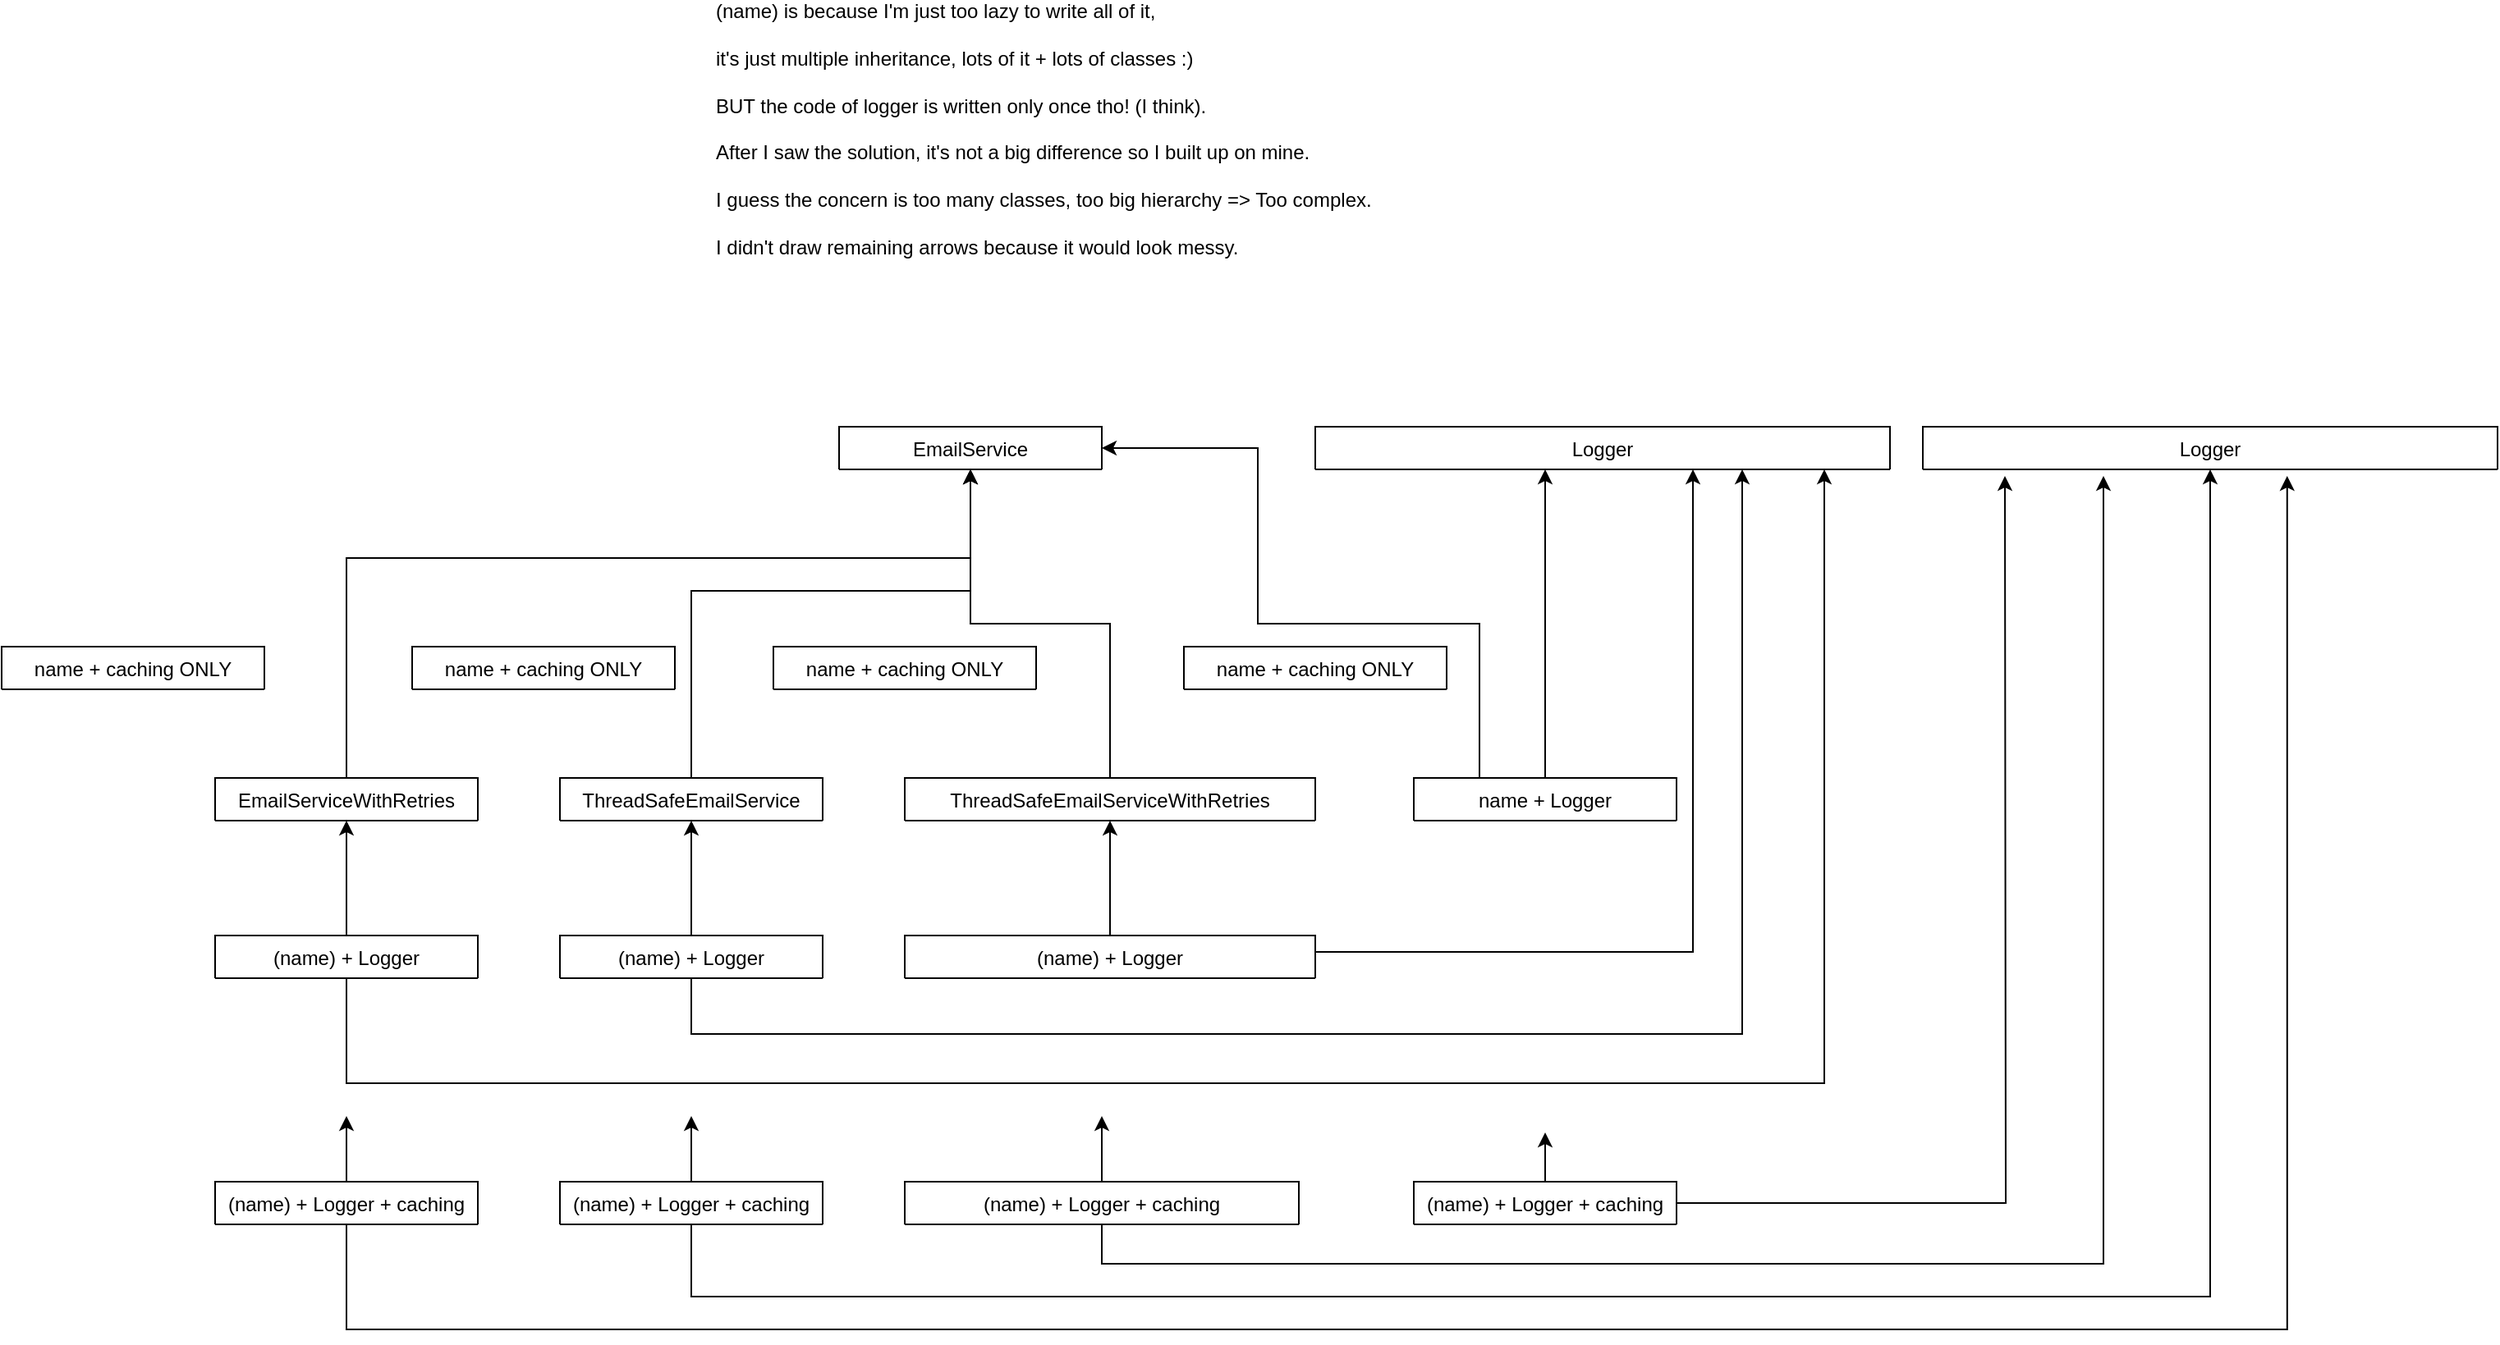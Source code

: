 <mxfile version="16.5.6" type="device"><diagram id="C5RBs43oDa-KdzZeNtuy" name="Page-1"><mxGraphModel dx="1221" dy="644" grid="1" gridSize="10" guides="1" tooltips="1" connect="1" arrows="1" fold="1" page="1" pageScale="1" pageWidth="1169" pageHeight="827" math="0" shadow="0"><root><mxCell id="WIyWlLk6GJQsqaUBKTNV-0"/><mxCell id="WIyWlLk6GJQsqaUBKTNV-1" parent="WIyWlLk6GJQsqaUBKTNV-0"/><mxCell id="zkfFHV4jXpPFQw0GAbJ--6" value="EmailService" style="swimlane;fontStyle=0;align=center;verticalAlign=top;childLayout=stackLayout;horizontal=1;startSize=26;horizontalStack=0;resizeParent=1;resizeLast=0;collapsible=1;marginBottom=0;rounded=0;shadow=0;strokeWidth=1;" parent="WIyWlLk6GJQsqaUBKTNV-1" vertex="1" collapsed="1"><mxGeometry x="520" y="280" width="160" height="26" as="geometry"><mxRectangle x="250" y="100" width="160" height="40" as="alternateBounds"/></mxGeometry></mxCell><mxCell id="zkfFHV4jXpPFQw0GAbJ--9" value="" style="line;html=1;strokeWidth=1;align=left;verticalAlign=middle;spacingTop=-1;spacingLeft=3;spacingRight=3;rotatable=0;labelPosition=right;points=[];portConstraint=eastwest;" parent="zkfFHV4jXpPFQw0GAbJ--6" vertex="1"><mxGeometry y="26" width="160" height="8" as="geometry"/></mxCell><mxCell id="B_5WjRlkS3cYb_BzuzLG-29" style="edgeStyle=orthogonalEdgeStyle;rounded=0;orthogonalLoop=1;jettySize=auto;html=1;entryX=0.5;entryY=1;entryDx=0;entryDy=0;" edge="1" parent="WIyWlLk6GJQsqaUBKTNV-1" source="B_5WjRlkS3cYb_BzuzLG-0" target="zkfFHV4jXpPFQw0GAbJ--6"><mxGeometry relative="1" as="geometry"><Array as="points"><mxPoint x="220" y="360"/><mxPoint x="600" y="360"/></Array></mxGeometry></mxCell><mxCell id="B_5WjRlkS3cYb_BzuzLG-0" value="EmailServiceWithRetries" style="swimlane;fontStyle=0;align=center;verticalAlign=top;childLayout=stackLayout;horizontal=1;startSize=26;horizontalStack=0;resizeParent=1;resizeLast=0;collapsible=1;marginBottom=0;rounded=0;shadow=0;strokeWidth=1;" vertex="1" collapsed="1" parent="WIyWlLk6GJQsqaUBKTNV-1"><mxGeometry x="140" y="494" width="160" height="26" as="geometry"><mxRectangle x="250" y="100" width="160" height="40" as="alternateBounds"/></mxGeometry></mxCell><mxCell id="B_5WjRlkS3cYb_BzuzLG-1" value="" style="line;html=1;strokeWidth=1;align=left;verticalAlign=middle;spacingTop=-1;spacingLeft=3;spacingRight=3;rotatable=0;labelPosition=right;points=[];portConstraint=eastwest;" vertex="1" parent="B_5WjRlkS3cYb_BzuzLG-0"><mxGeometry y="26" width="160" height="8" as="geometry"/></mxCell><mxCell id="B_5WjRlkS3cYb_BzuzLG-30" style="edgeStyle=orthogonalEdgeStyle;rounded=0;orthogonalLoop=1;jettySize=auto;html=1;entryX=0.5;entryY=1;entryDx=0;entryDy=0;" edge="1" parent="WIyWlLk6GJQsqaUBKTNV-1" source="B_5WjRlkS3cYb_BzuzLG-2" target="zkfFHV4jXpPFQw0GAbJ--6"><mxGeometry relative="1" as="geometry"><Array as="points"><mxPoint x="430" y="380"/><mxPoint x="600" y="380"/></Array></mxGeometry></mxCell><mxCell id="B_5WjRlkS3cYb_BzuzLG-2" value="ThreadSafeEmailService&#10;" style="swimlane;fontStyle=0;align=center;verticalAlign=top;childLayout=stackLayout;horizontal=1;startSize=26;horizontalStack=0;resizeParent=1;resizeLast=0;collapsible=1;marginBottom=0;rounded=0;shadow=0;strokeWidth=1;" vertex="1" collapsed="1" parent="WIyWlLk6GJQsqaUBKTNV-1"><mxGeometry x="350" y="494" width="160" height="26" as="geometry"><mxRectangle x="250" y="100" width="160" height="40" as="alternateBounds"/></mxGeometry></mxCell><mxCell id="B_5WjRlkS3cYb_BzuzLG-3" value="" style="line;html=1;strokeWidth=1;align=left;verticalAlign=middle;spacingTop=-1;spacingLeft=3;spacingRight=3;rotatable=0;labelPosition=right;points=[];portConstraint=eastwest;" vertex="1" parent="B_5WjRlkS3cYb_BzuzLG-2"><mxGeometry y="26" width="160" height="8" as="geometry"/></mxCell><mxCell id="B_5WjRlkS3cYb_BzuzLG-33" style="edgeStyle=orthogonalEdgeStyle;rounded=0;orthogonalLoop=1;jettySize=auto;html=1;entryX=0.5;entryY=1;entryDx=0;entryDy=0;" edge="1" parent="WIyWlLk6GJQsqaUBKTNV-1" source="B_5WjRlkS3cYb_BzuzLG-4" target="zkfFHV4jXpPFQw0GAbJ--6"><mxGeometry relative="1" as="geometry"/></mxCell><mxCell id="B_5WjRlkS3cYb_BzuzLG-4" value="ThreadSafeEmailServiceWithRetries" style="swimlane;fontStyle=0;align=center;verticalAlign=top;childLayout=stackLayout;horizontal=1;startSize=26;horizontalStack=0;resizeParent=1;resizeLast=0;collapsible=1;marginBottom=0;rounded=0;shadow=0;strokeWidth=1;" vertex="1" collapsed="1" parent="WIyWlLk6GJQsqaUBKTNV-1"><mxGeometry x="560" y="494" width="250" height="26" as="geometry"><mxRectangle x="250" y="100" width="160" height="40" as="alternateBounds"/></mxGeometry></mxCell><mxCell id="B_5WjRlkS3cYb_BzuzLG-5" value="" style="line;html=1;strokeWidth=1;align=left;verticalAlign=middle;spacingTop=-1;spacingLeft=3;spacingRight=3;rotatable=0;labelPosition=right;points=[];portConstraint=eastwest;" vertex="1" parent="B_5WjRlkS3cYb_BzuzLG-4"><mxGeometry y="26" width="160" height="8" as="geometry"/></mxCell><mxCell id="B_5WjRlkS3cYb_BzuzLG-36" style="edgeStyle=orthogonalEdgeStyle;rounded=0;orthogonalLoop=1;jettySize=auto;html=1;entryX=0.5;entryY=1;entryDx=0;entryDy=0;" edge="1" parent="WIyWlLk6GJQsqaUBKTNV-1" source="B_5WjRlkS3cYb_BzuzLG-15" target="B_5WjRlkS3cYb_BzuzLG-4"><mxGeometry relative="1" as="geometry"/></mxCell><mxCell id="B_5WjRlkS3cYb_BzuzLG-38" style="edgeStyle=orthogonalEdgeStyle;rounded=0;orthogonalLoop=1;jettySize=auto;html=1;" edge="1" parent="WIyWlLk6GJQsqaUBKTNV-1" source="B_5WjRlkS3cYb_BzuzLG-15" target="B_5WjRlkS3cYb_BzuzLG-24"><mxGeometry relative="1" as="geometry"><Array as="points"><mxPoint x="1040" y="600"/></Array></mxGeometry></mxCell><mxCell id="B_5WjRlkS3cYb_BzuzLG-15" value="(name) + Logger" style="swimlane;fontStyle=0;align=center;verticalAlign=top;childLayout=stackLayout;horizontal=1;startSize=26;horizontalStack=0;resizeParent=1;resizeLast=0;collapsible=1;marginBottom=0;rounded=0;shadow=0;strokeWidth=1;" vertex="1" collapsed="1" parent="WIyWlLk6GJQsqaUBKTNV-1"><mxGeometry x="560" y="590" width="250" height="26" as="geometry"><mxRectangle x="250" y="100" width="160" height="40" as="alternateBounds"/></mxGeometry></mxCell><mxCell id="B_5WjRlkS3cYb_BzuzLG-16" value="" style="line;html=1;strokeWidth=1;align=left;verticalAlign=middle;spacingTop=-1;spacingLeft=3;spacingRight=3;rotatable=0;labelPosition=right;points=[];portConstraint=eastwest;" vertex="1" parent="B_5WjRlkS3cYb_BzuzLG-15"><mxGeometry y="26" width="160" height="8" as="geometry"/></mxCell><mxCell id="B_5WjRlkS3cYb_BzuzLG-20" style="edgeStyle=orthogonalEdgeStyle;rounded=0;orthogonalLoop=1;jettySize=auto;html=1;entryX=0.5;entryY=1;entryDx=0;entryDy=0;" edge="1" parent="WIyWlLk6GJQsqaUBKTNV-1" source="B_5WjRlkS3cYb_BzuzLG-18" target="B_5WjRlkS3cYb_BzuzLG-2"><mxGeometry relative="1" as="geometry"/></mxCell><mxCell id="B_5WjRlkS3cYb_BzuzLG-40" style="edgeStyle=orthogonalEdgeStyle;rounded=0;orthogonalLoop=1;jettySize=auto;html=1;" edge="1" parent="WIyWlLk6GJQsqaUBKTNV-1" source="B_5WjRlkS3cYb_BzuzLG-18" target="B_5WjRlkS3cYb_BzuzLG-24"><mxGeometry relative="1" as="geometry"><Array as="points"><mxPoint x="430" y="650"/><mxPoint x="1070" y="650"/></Array></mxGeometry></mxCell><mxCell id="B_5WjRlkS3cYb_BzuzLG-18" value="(name) + Logger" style="swimlane;fontStyle=0;align=center;verticalAlign=top;childLayout=stackLayout;horizontal=1;startSize=26;horizontalStack=0;resizeParent=1;resizeLast=0;collapsible=1;marginBottom=0;rounded=0;shadow=0;strokeWidth=1;" vertex="1" collapsed="1" parent="WIyWlLk6GJQsqaUBKTNV-1"><mxGeometry x="350" y="590" width="160" height="26" as="geometry"><mxRectangle x="250" y="100" width="160" height="40" as="alternateBounds"/></mxGeometry></mxCell><mxCell id="B_5WjRlkS3cYb_BzuzLG-19" value="" style="line;html=1;strokeWidth=1;align=left;verticalAlign=middle;spacingTop=-1;spacingLeft=3;spacingRight=3;rotatable=0;labelPosition=right;points=[];portConstraint=eastwest;" vertex="1" parent="B_5WjRlkS3cYb_BzuzLG-18"><mxGeometry y="26" width="160" height="8" as="geometry"/></mxCell><mxCell id="B_5WjRlkS3cYb_BzuzLG-23" style="edgeStyle=orthogonalEdgeStyle;rounded=0;orthogonalLoop=1;jettySize=auto;html=1;entryX=0.5;entryY=1;entryDx=0;entryDy=0;" edge="1" parent="WIyWlLk6GJQsqaUBKTNV-1" source="B_5WjRlkS3cYb_BzuzLG-21" target="B_5WjRlkS3cYb_BzuzLG-0"><mxGeometry relative="1" as="geometry"/></mxCell><mxCell id="B_5WjRlkS3cYb_BzuzLG-41" style="edgeStyle=orthogonalEdgeStyle;rounded=0;orthogonalLoop=1;jettySize=auto;html=1;" edge="1" parent="WIyWlLk6GJQsqaUBKTNV-1" source="B_5WjRlkS3cYb_BzuzLG-21" target="B_5WjRlkS3cYb_BzuzLG-24"><mxGeometry relative="1" as="geometry"><Array as="points"><mxPoint x="220" y="680"/><mxPoint x="1120" y="680"/></Array></mxGeometry></mxCell><mxCell id="B_5WjRlkS3cYb_BzuzLG-21" value="(name) + Logger" style="swimlane;fontStyle=0;align=center;verticalAlign=top;childLayout=stackLayout;horizontal=1;startSize=26;horizontalStack=0;resizeParent=1;resizeLast=0;collapsible=1;marginBottom=0;rounded=0;shadow=0;strokeWidth=1;" vertex="1" collapsed="1" parent="WIyWlLk6GJQsqaUBKTNV-1"><mxGeometry x="140" y="590" width="160" height="26" as="geometry"><mxRectangle x="250" y="100" width="160" height="40" as="alternateBounds"/></mxGeometry></mxCell><mxCell id="B_5WjRlkS3cYb_BzuzLG-22" value="" style="line;html=1;strokeWidth=1;align=left;verticalAlign=middle;spacingTop=-1;spacingLeft=3;spacingRight=3;rotatable=0;labelPosition=right;points=[];portConstraint=eastwest;" vertex="1" parent="B_5WjRlkS3cYb_BzuzLG-21"><mxGeometry y="26" width="160" height="8" as="geometry"/></mxCell><mxCell id="B_5WjRlkS3cYb_BzuzLG-24" value="Logger" style="swimlane;fontStyle=0;align=center;verticalAlign=top;childLayout=stackLayout;horizontal=1;startSize=26;horizontalStack=0;resizeParent=1;resizeLast=0;collapsible=1;marginBottom=0;rounded=0;shadow=0;strokeWidth=1;" vertex="1" collapsed="1" parent="WIyWlLk6GJQsqaUBKTNV-1"><mxGeometry x="810" y="280" width="350" height="26" as="geometry"><mxRectangle x="250" y="100" width="160" height="40" as="alternateBounds"/></mxGeometry></mxCell><mxCell id="B_5WjRlkS3cYb_BzuzLG-25" value="" style="line;html=1;strokeWidth=1;align=left;verticalAlign=middle;spacingTop=-1;spacingLeft=3;spacingRight=3;rotatable=0;labelPosition=right;points=[];portConstraint=eastwest;" vertex="1" parent="B_5WjRlkS3cYb_BzuzLG-24"><mxGeometry y="26" width="160" height="8" as="geometry"/></mxCell><mxCell id="B_5WjRlkS3cYb_BzuzLG-34" style="edgeStyle=orthogonalEdgeStyle;rounded=0;orthogonalLoop=1;jettySize=auto;html=1;" edge="1" parent="WIyWlLk6GJQsqaUBKTNV-1" source="B_5WjRlkS3cYb_BzuzLG-27" target="B_5WjRlkS3cYb_BzuzLG-24"><mxGeometry relative="1" as="geometry"><mxPoint x="935" y="330" as="targetPoint"/><Array as="points"><mxPoint x="950" y="340"/><mxPoint x="950" y="340"/></Array></mxGeometry></mxCell><mxCell id="B_5WjRlkS3cYb_BzuzLG-35" style="edgeStyle=orthogonalEdgeStyle;rounded=0;orthogonalLoop=1;jettySize=auto;html=1;entryX=1;entryY=0.5;entryDx=0;entryDy=0;" edge="1" parent="WIyWlLk6GJQsqaUBKTNV-1" source="B_5WjRlkS3cYb_BzuzLG-27" target="zkfFHV4jXpPFQw0GAbJ--6"><mxGeometry relative="1" as="geometry"><Array as="points"><mxPoint x="910" y="400"/><mxPoint x="775" y="400"/><mxPoint x="775" y="293"/></Array></mxGeometry></mxCell><mxCell id="B_5WjRlkS3cYb_BzuzLG-27" value="name + Logger" style="swimlane;fontStyle=0;align=center;verticalAlign=top;childLayout=stackLayout;horizontal=1;startSize=26;horizontalStack=0;resizeParent=1;resizeLast=0;collapsible=1;marginBottom=0;rounded=0;shadow=0;strokeWidth=1;" vertex="1" collapsed="1" parent="WIyWlLk6GJQsqaUBKTNV-1"><mxGeometry x="870" y="494" width="160" height="26" as="geometry"><mxRectangle x="250" y="100" width="160" height="40" as="alternateBounds"/></mxGeometry></mxCell><mxCell id="B_5WjRlkS3cYb_BzuzLG-28" value="" style="line;html=1;strokeWidth=1;align=left;verticalAlign=middle;spacingTop=-1;spacingLeft=3;spacingRight=3;rotatable=0;labelPosition=right;points=[];portConstraint=eastwest;" vertex="1" parent="B_5WjRlkS3cYb_BzuzLG-27"><mxGeometry y="26" width="160" height="8" as="geometry"/></mxCell><mxCell id="B_5WjRlkS3cYb_BzuzLG-44" value="(name) is because I'm just too lazy to write all of it,&amp;nbsp;&lt;br&gt;&lt;br&gt;it's just multiple inheritance, lots of it + lots of classes :)&lt;br&gt;&lt;br&gt;BUT the code of logger is written only once tho! (I think).&lt;br&gt;&lt;br&gt;After I saw the solution, it's not a big difference so I built up on mine.&lt;br&gt;&lt;br&gt;I guess the concern is too many classes, too big hierarchy =&amp;gt; Too complex.&lt;br&gt;&lt;br&gt;I didn't draw remaining arrows because it would look messy." style="text;html=1;strokeColor=none;fillColor=none;spacing=5;spacingTop=-20;whiteSpace=wrap;overflow=hidden;rounded=0;" vertex="1" parent="WIyWlLk6GJQsqaUBKTNV-1"><mxGeometry x="440" y="30" width="460" height="170" as="geometry"/></mxCell><mxCell id="B_5WjRlkS3cYb_BzuzLG-45" value="Logger" style="swimlane;fontStyle=0;align=center;verticalAlign=top;childLayout=stackLayout;horizontal=1;startSize=26;horizontalStack=0;resizeParent=1;resizeLast=0;collapsible=1;marginBottom=0;rounded=0;shadow=0;strokeWidth=1;" vertex="1" collapsed="1" parent="WIyWlLk6GJQsqaUBKTNV-1"><mxGeometry x="1180" y="280" width="350" height="26" as="geometry"><mxRectangle x="250" y="100" width="160" height="40" as="alternateBounds"/></mxGeometry></mxCell><mxCell id="B_5WjRlkS3cYb_BzuzLG-46" value="" style="line;html=1;strokeWidth=1;align=left;verticalAlign=middle;spacingTop=-1;spacingLeft=3;spacingRight=3;rotatable=0;labelPosition=right;points=[];portConstraint=eastwest;" vertex="1" parent="B_5WjRlkS3cYb_BzuzLG-45"><mxGeometry y="26" width="160" height="8" as="geometry"/></mxCell><mxCell id="B_5WjRlkS3cYb_BzuzLG-59" style="edgeStyle=orthogonalEdgeStyle;rounded=0;orthogonalLoop=1;jettySize=auto;html=1;" edge="1" parent="WIyWlLk6GJQsqaUBKTNV-1" source="B_5WjRlkS3cYb_BzuzLG-47"><mxGeometry relative="1" as="geometry"><mxPoint x="220" y="700.0" as="targetPoint"/></mxGeometry></mxCell><mxCell id="B_5WjRlkS3cYb_BzuzLG-63" style="edgeStyle=orthogonalEdgeStyle;rounded=0;orthogonalLoop=1;jettySize=auto;html=1;" edge="1" parent="WIyWlLk6GJQsqaUBKTNV-1" source="B_5WjRlkS3cYb_BzuzLG-47"><mxGeometry relative="1" as="geometry"><mxPoint x="1401.882" y="310" as="targetPoint"/><Array as="points"><mxPoint x="220" y="830"/><mxPoint x="1402" y="830"/></Array></mxGeometry></mxCell><mxCell id="B_5WjRlkS3cYb_BzuzLG-47" value="(name) + Logger + caching" style="swimlane;fontStyle=0;align=center;verticalAlign=top;childLayout=stackLayout;horizontal=1;startSize=26;horizontalStack=0;resizeParent=1;resizeLast=0;collapsible=1;marginBottom=0;rounded=0;shadow=0;strokeWidth=1;" vertex="1" collapsed="1" parent="WIyWlLk6GJQsqaUBKTNV-1"><mxGeometry x="140" y="740" width="160" height="26" as="geometry"><mxRectangle x="250" y="100" width="160" height="40" as="alternateBounds"/></mxGeometry></mxCell><mxCell id="B_5WjRlkS3cYb_BzuzLG-48" value="" style="line;html=1;strokeWidth=1;align=left;verticalAlign=middle;spacingTop=-1;spacingLeft=3;spacingRight=3;rotatable=0;labelPosition=right;points=[];portConstraint=eastwest;" vertex="1" parent="B_5WjRlkS3cYb_BzuzLG-47"><mxGeometry y="26" width="160" height="8" as="geometry"/></mxCell><mxCell id="B_5WjRlkS3cYb_BzuzLG-58" style="edgeStyle=orthogonalEdgeStyle;rounded=0;orthogonalLoop=1;jettySize=auto;html=1;" edge="1" parent="WIyWlLk6GJQsqaUBKTNV-1" source="B_5WjRlkS3cYb_BzuzLG-49"><mxGeometry relative="1" as="geometry"><mxPoint x="430" y="700.0" as="targetPoint"/></mxGeometry></mxCell><mxCell id="B_5WjRlkS3cYb_BzuzLG-62" style="edgeStyle=orthogonalEdgeStyle;rounded=0;orthogonalLoop=1;jettySize=auto;html=1;" edge="1" parent="WIyWlLk6GJQsqaUBKTNV-1" source="B_5WjRlkS3cYb_BzuzLG-49" target="B_5WjRlkS3cYb_BzuzLG-45"><mxGeometry relative="1" as="geometry"><Array as="points"><mxPoint x="430" y="810"/><mxPoint x="1355" y="810"/></Array></mxGeometry></mxCell><mxCell id="B_5WjRlkS3cYb_BzuzLG-49" value="(name) + Logger + caching" style="swimlane;fontStyle=0;align=center;verticalAlign=top;childLayout=stackLayout;horizontal=1;startSize=26;horizontalStack=0;resizeParent=1;resizeLast=0;collapsible=1;marginBottom=0;rounded=0;shadow=0;strokeWidth=1;" vertex="1" collapsed="1" parent="WIyWlLk6GJQsqaUBKTNV-1"><mxGeometry x="350" y="740" width="160" height="26" as="geometry"><mxRectangle x="250" y="100" width="160" height="40" as="alternateBounds"/></mxGeometry></mxCell><mxCell id="B_5WjRlkS3cYb_BzuzLG-50" value="" style="line;html=1;strokeWidth=1;align=left;verticalAlign=middle;spacingTop=-1;spacingLeft=3;spacingRight=3;rotatable=0;labelPosition=right;points=[];portConstraint=eastwest;" vertex="1" parent="B_5WjRlkS3cYb_BzuzLG-49"><mxGeometry y="26" width="160" height="8" as="geometry"/></mxCell><mxCell id="B_5WjRlkS3cYb_BzuzLG-57" style="edgeStyle=orthogonalEdgeStyle;rounded=0;orthogonalLoop=1;jettySize=auto;html=1;" edge="1" parent="WIyWlLk6GJQsqaUBKTNV-1" source="B_5WjRlkS3cYb_BzuzLG-51"><mxGeometry relative="1" as="geometry"><mxPoint x="680" y="700.0" as="targetPoint"/></mxGeometry></mxCell><mxCell id="B_5WjRlkS3cYb_BzuzLG-61" style="edgeStyle=orthogonalEdgeStyle;rounded=0;orthogonalLoop=1;jettySize=auto;html=1;" edge="1" parent="WIyWlLk6GJQsqaUBKTNV-1" source="B_5WjRlkS3cYb_BzuzLG-51"><mxGeometry relative="1" as="geometry"><mxPoint x="1290" y="310" as="targetPoint"/><Array as="points"><mxPoint x="680" y="790"/><mxPoint x="1290" y="790"/></Array></mxGeometry></mxCell><mxCell id="B_5WjRlkS3cYb_BzuzLG-51" value="(name) + Logger + caching" style="swimlane;fontStyle=0;align=center;verticalAlign=top;childLayout=stackLayout;horizontal=1;startSize=26;horizontalStack=0;resizeParent=1;resizeLast=0;collapsible=1;marginBottom=0;rounded=0;shadow=0;strokeWidth=1;" vertex="1" collapsed="1" parent="WIyWlLk6GJQsqaUBKTNV-1"><mxGeometry x="560" y="740" width="240" height="26" as="geometry"><mxRectangle x="250" y="100" width="160" height="40" as="alternateBounds"/></mxGeometry></mxCell><mxCell id="B_5WjRlkS3cYb_BzuzLG-52" value="" style="line;html=1;strokeWidth=1;align=left;verticalAlign=middle;spacingTop=-1;spacingLeft=3;spacingRight=3;rotatable=0;labelPosition=right;points=[];portConstraint=eastwest;" vertex="1" parent="B_5WjRlkS3cYb_BzuzLG-51"><mxGeometry y="26" width="160" height="8" as="geometry"/></mxCell><mxCell id="B_5WjRlkS3cYb_BzuzLG-56" style="edgeStyle=orthogonalEdgeStyle;rounded=0;orthogonalLoop=1;jettySize=auto;html=1;" edge="1" parent="WIyWlLk6GJQsqaUBKTNV-1" source="B_5WjRlkS3cYb_BzuzLG-53"><mxGeometry relative="1" as="geometry"><mxPoint x="950" y="710.0" as="targetPoint"/></mxGeometry></mxCell><mxCell id="B_5WjRlkS3cYb_BzuzLG-60" style="edgeStyle=orthogonalEdgeStyle;rounded=0;orthogonalLoop=1;jettySize=auto;html=1;" edge="1" parent="WIyWlLk6GJQsqaUBKTNV-1" source="B_5WjRlkS3cYb_BzuzLG-53"><mxGeometry relative="1" as="geometry"><mxPoint x="1230" y="310" as="targetPoint"/></mxGeometry></mxCell><mxCell id="B_5WjRlkS3cYb_BzuzLG-53" value="(name) + Logger + caching" style="swimlane;fontStyle=0;align=center;verticalAlign=top;childLayout=stackLayout;horizontal=1;startSize=26;horizontalStack=0;resizeParent=1;resizeLast=0;collapsible=1;marginBottom=0;rounded=0;shadow=0;strokeWidth=1;" vertex="1" collapsed="1" parent="WIyWlLk6GJQsqaUBKTNV-1"><mxGeometry x="870" y="740" width="160" height="26" as="geometry"><mxRectangle x="250" y="100" width="160" height="40" as="alternateBounds"/></mxGeometry></mxCell><mxCell id="B_5WjRlkS3cYb_BzuzLG-54" value="" style="line;html=1;strokeWidth=1;align=left;verticalAlign=middle;spacingTop=-1;spacingLeft=3;spacingRight=3;rotatable=0;labelPosition=right;points=[];portConstraint=eastwest;" vertex="1" parent="B_5WjRlkS3cYb_BzuzLG-53"><mxGeometry y="26" width="160" height="8" as="geometry"/></mxCell><mxCell id="B_5WjRlkS3cYb_BzuzLG-64" value="name + caching ONLY" style="swimlane;fontStyle=0;align=center;verticalAlign=top;childLayout=stackLayout;horizontal=1;startSize=26;horizontalStack=0;resizeParent=1;resizeLast=0;collapsible=1;marginBottom=0;rounded=0;shadow=0;strokeWidth=1;" vertex="1" collapsed="1" parent="WIyWlLk6GJQsqaUBKTNV-1"><mxGeometry x="10" y="414" width="160" height="26" as="geometry"><mxRectangle x="250" y="100" width="160" height="40" as="alternateBounds"/></mxGeometry></mxCell><mxCell id="B_5WjRlkS3cYb_BzuzLG-65" value="" style="line;html=1;strokeWidth=1;align=left;verticalAlign=middle;spacingTop=-1;spacingLeft=3;spacingRight=3;rotatable=0;labelPosition=right;points=[];portConstraint=eastwest;" vertex="1" parent="B_5WjRlkS3cYb_BzuzLG-64"><mxGeometry y="26" width="160" height="8" as="geometry"/></mxCell><mxCell id="B_5WjRlkS3cYb_BzuzLG-66" value="name + caching ONLY" style="swimlane;fontStyle=0;align=center;verticalAlign=top;childLayout=stackLayout;horizontal=1;startSize=26;horizontalStack=0;resizeParent=1;resizeLast=0;collapsible=1;marginBottom=0;rounded=0;shadow=0;strokeWidth=1;" vertex="1" collapsed="1" parent="WIyWlLk6GJQsqaUBKTNV-1"><mxGeometry x="260" y="414" width="160" height="26" as="geometry"><mxRectangle x="250" y="100" width="160" height="40" as="alternateBounds"/></mxGeometry></mxCell><mxCell id="B_5WjRlkS3cYb_BzuzLG-67" value="" style="line;html=1;strokeWidth=1;align=left;verticalAlign=middle;spacingTop=-1;spacingLeft=3;spacingRight=3;rotatable=0;labelPosition=right;points=[];portConstraint=eastwest;" vertex="1" parent="B_5WjRlkS3cYb_BzuzLG-66"><mxGeometry y="26" width="160" height="8" as="geometry"/></mxCell><mxCell id="B_5WjRlkS3cYb_BzuzLG-68" value="name + caching ONLY" style="swimlane;fontStyle=0;align=center;verticalAlign=top;childLayout=stackLayout;horizontal=1;startSize=26;horizontalStack=0;resizeParent=1;resizeLast=0;collapsible=1;marginBottom=0;rounded=0;shadow=0;strokeWidth=1;" vertex="1" collapsed="1" parent="WIyWlLk6GJQsqaUBKTNV-1"><mxGeometry x="480" y="414" width="160" height="26" as="geometry"><mxRectangle x="250" y="100" width="160" height="40" as="alternateBounds"/></mxGeometry></mxCell><mxCell id="B_5WjRlkS3cYb_BzuzLG-69" value="" style="line;html=1;strokeWidth=1;align=left;verticalAlign=middle;spacingTop=-1;spacingLeft=3;spacingRight=3;rotatable=0;labelPosition=right;points=[];portConstraint=eastwest;" vertex="1" parent="B_5WjRlkS3cYb_BzuzLG-68"><mxGeometry y="26" width="160" height="8" as="geometry"/></mxCell><mxCell id="B_5WjRlkS3cYb_BzuzLG-70" value="name + caching ONLY" style="swimlane;fontStyle=0;align=center;verticalAlign=top;childLayout=stackLayout;horizontal=1;startSize=26;horizontalStack=0;resizeParent=1;resizeLast=0;collapsible=1;marginBottom=0;rounded=0;shadow=0;strokeWidth=1;" vertex="1" collapsed="1" parent="WIyWlLk6GJQsqaUBKTNV-1"><mxGeometry x="730" y="414" width="160" height="26" as="geometry"><mxRectangle x="250" y="100" width="160" height="40" as="alternateBounds"/></mxGeometry></mxCell><mxCell id="B_5WjRlkS3cYb_BzuzLG-71" value="" style="line;html=1;strokeWidth=1;align=left;verticalAlign=middle;spacingTop=-1;spacingLeft=3;spacingRight=3;rotatable=0;labelPosition=right;points=[];portConstraint=eastwest;" vertex="1" parent="B_5WjRlkS3cYb_BzuzLG-70"><mxGeometry y="26" width="160" height="8" as="geometry"/></mxCell></root></mxGraphModel></diagram></mxfile>